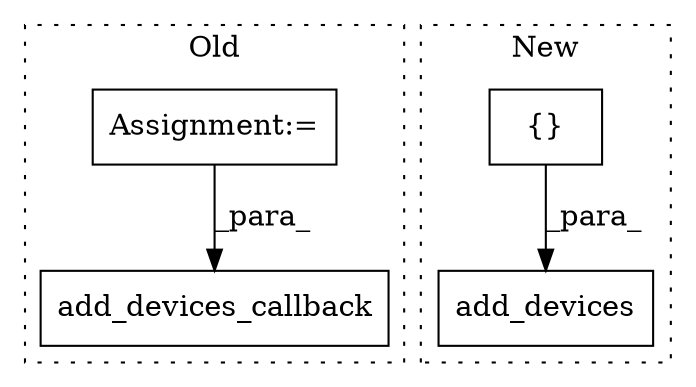 digraph G {
subgraph cluster0 {
1 [label="add_devices_callback" a="32" s="1458,1486" l="21,1" shape="box"];
4 [label="Assignment:=" a="7" s="1361" l="1" shape="box"];
label = "Old";
style="dotted";
}
subgraph cluster1 {
2 [label="add_devices" a="32" s="1926,1999" l="12,1" shape="box"];
3 [label="{}" a="4" s="1947,1998" l="1,1" shape="box"];
label = "New";
style="dotted";
}
3 -> 2 [label="_para_"];
4 -> 1 [label="_para_"];
}